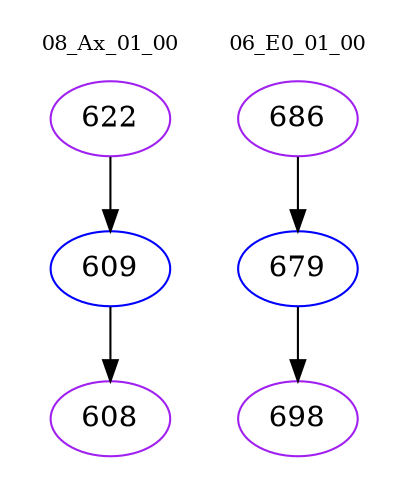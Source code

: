 digraph{
subgraph cluster_0 {
color = white
label = "08_Ax_01_00";
fontsize=10;
T0_622 [label="622", color="purple"]
T0_622 -> T0_609 [color="black"]
T0_609 [label="609", color="blue"]
T0_609 -> T0_608 [color="black"]
T0_608 [label="608", color="purple"]
}
subgraph cluster_1 {
color = white
label = "06_E0_01_00";
fontsize=10;
T1_686 [label="686", color="purple"]
T1_686 -> T1_679 [color="black"]
T1_679 [label="679", color="blue"]
T1_679 -> T1_698 [color="black"]
T1_698 [label="698", color="purple"]
}
}
